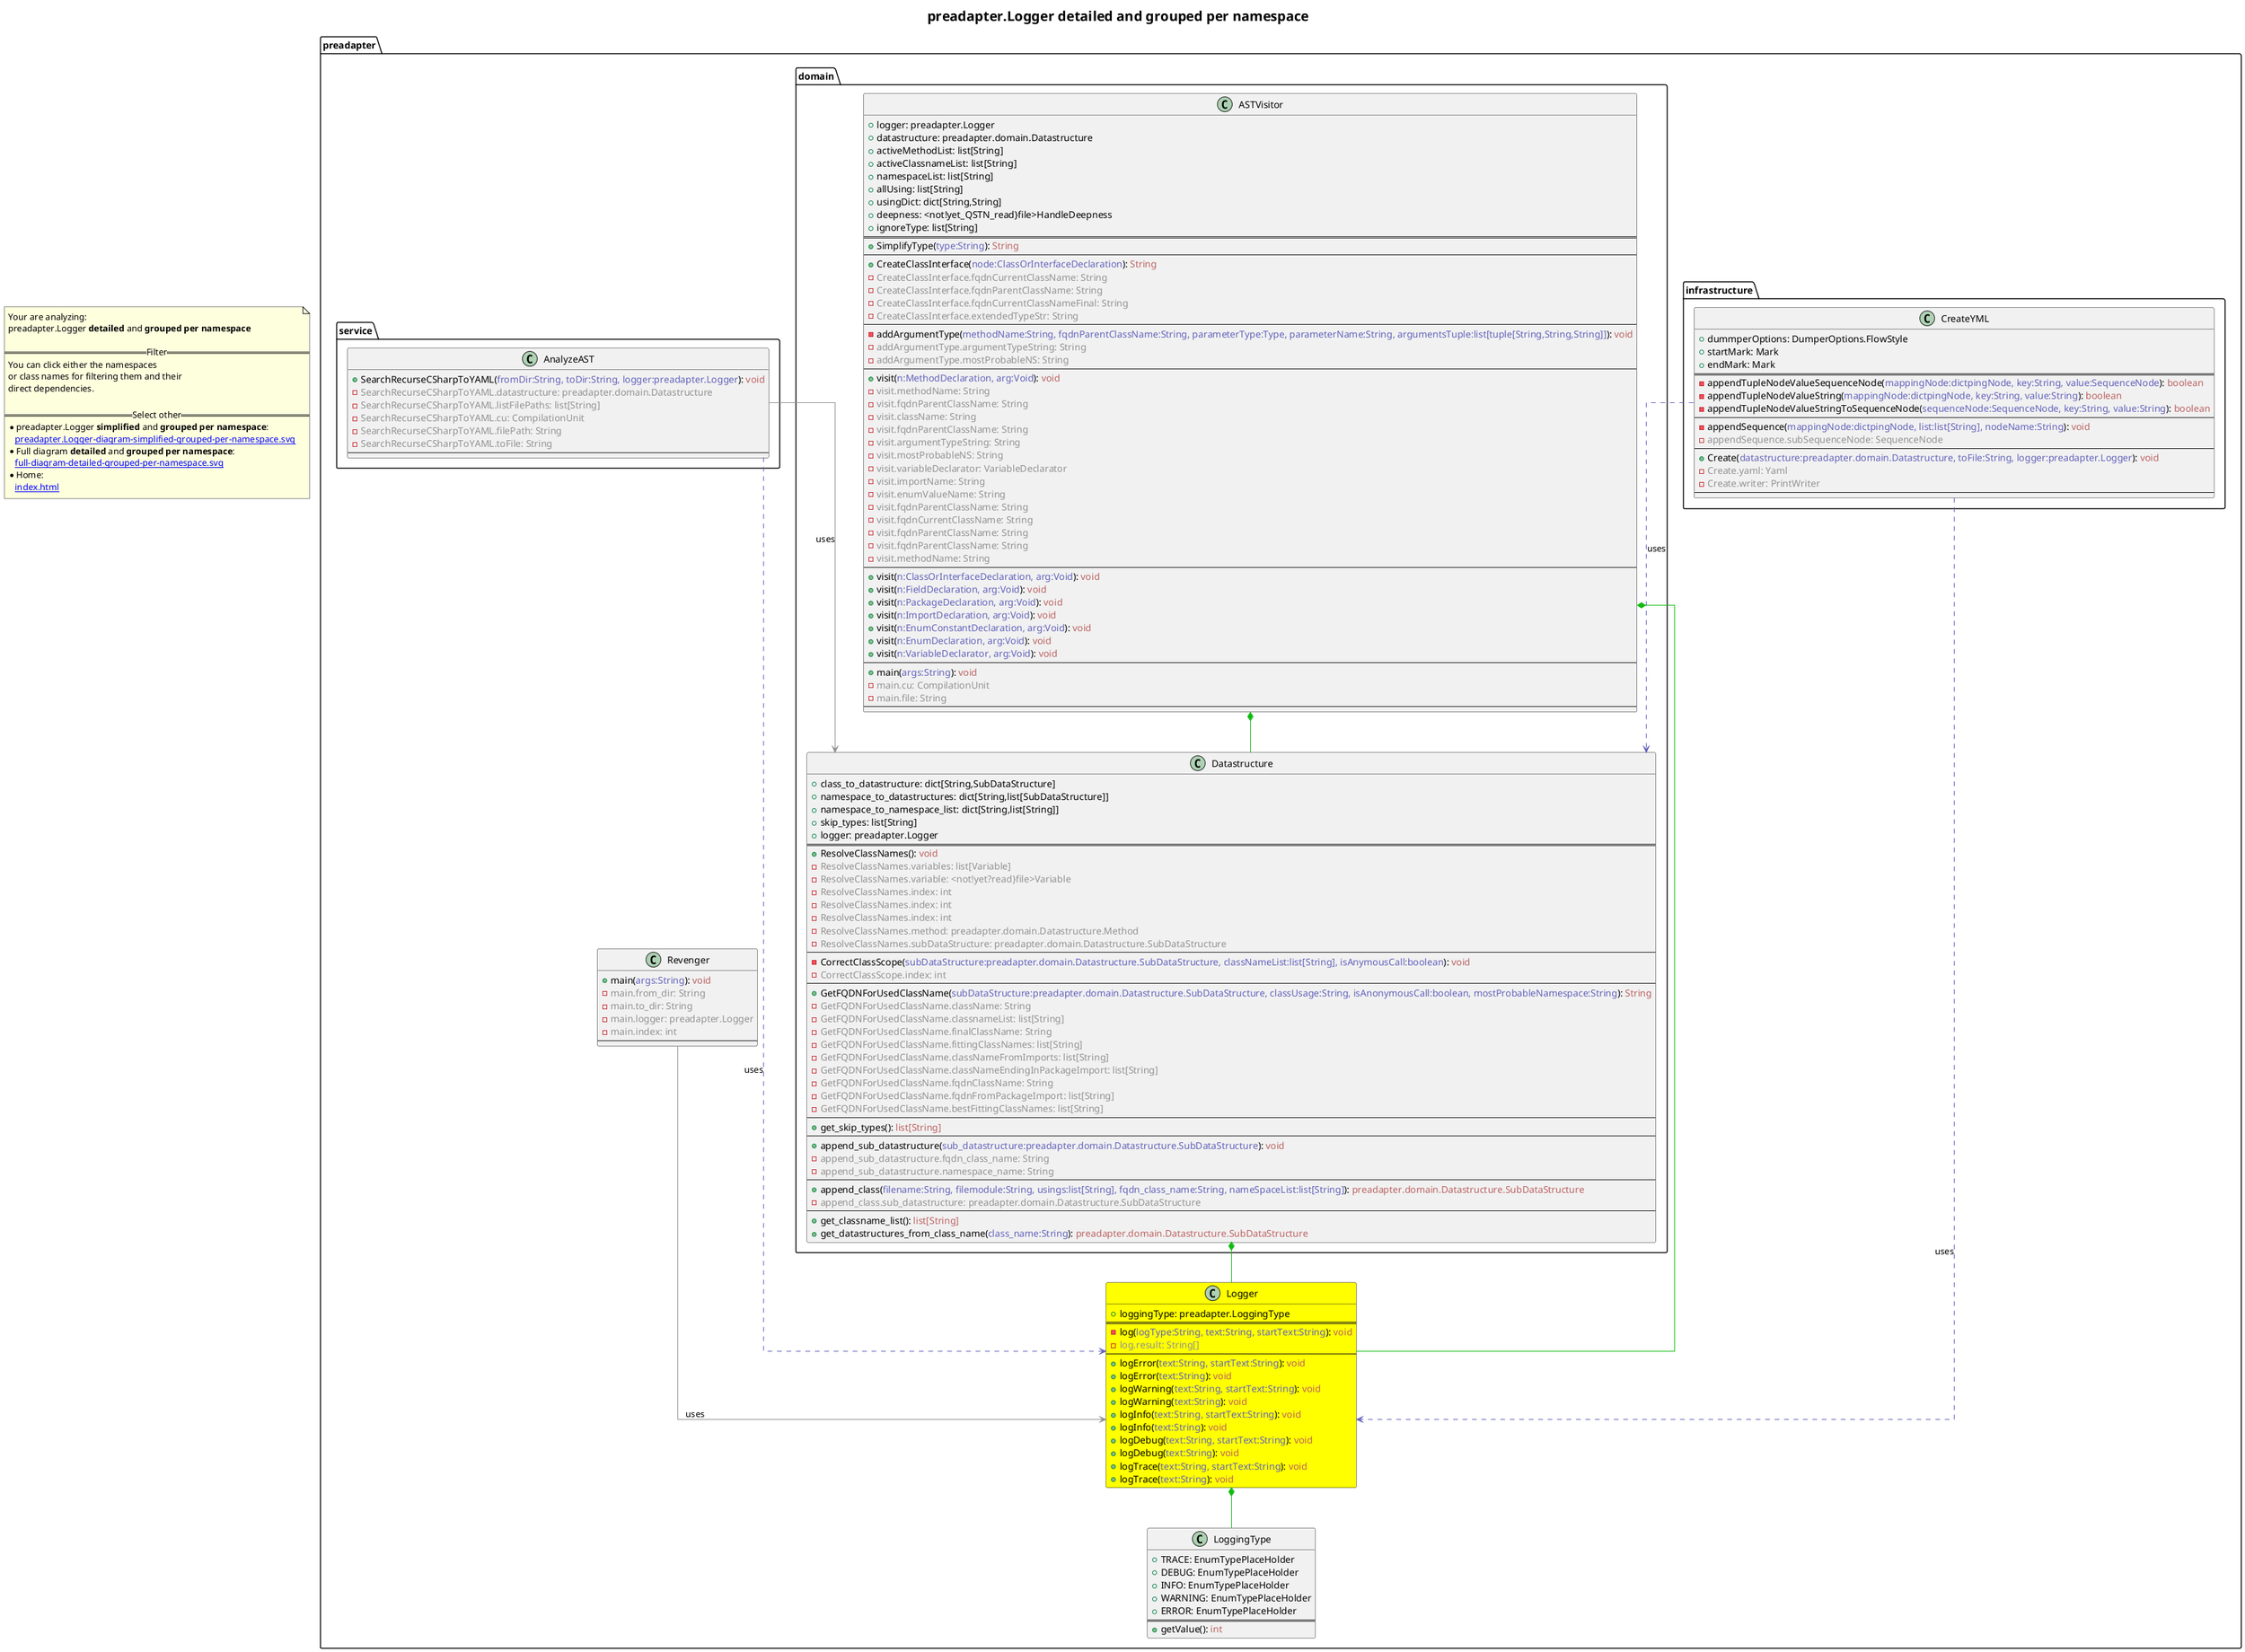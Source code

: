 @startuml
skinparam linetype ortho
title <size:20>preadapter.Logger **detailed** and **grouped per namespace**</size>
note "Your are analyzing:\npreadapter.Logger **detailed** and **grouped per namespace**\n\n==Filter==\nYou can click either the namespaces \nor class names for filtering them and their\ndirect dependencies.\n\n==Select other==\n* preadapter.Logger **simplified** and **grouped per namespace**:\n   [[preadapter.Logger-diagram-simplified-grouped-per-namespace.svg]]\n* Full diagram **detailed** and **grouped per namespace**:\n   [[full-diagram-detailed-grouped-per-namespace.svg]]\n* Home:\n   [[index.html]]" as FloatingNote
namespace preadapter [[preadapter-diagram-detailed-grouped-per-namespace.svg]] {
class preadapter.Logger [[preadapter.Logger-diagram-detailed-grouped-per-namespace.svg]] #yellow {
  + loggingType: preadapter.LoggingType
==
  - log(<font color="6060BB">logType:String, text:String, startText:String</font>): <font color="BB6060">void</font>
  - <font color="909090">log.result: String[]</font>
--
  + logError(<font color="6060BB">text:String, startText:String</font>): <font color="BB6060">void</font>
  + logError(<font color="6060BB">text:String</font>): <font color="BB6060">void</font>
  + logWarning(<font color="6060BB">text:String, startText:String</font>): <font color="BB6060">void</font>
  + logWarning(<font color="6060BB">text:String</font>): <font color="BB6060">void</font>
  + logInfo(<font color="6060BB">text:String, startText:String</font>): <font color="BB6060">void</font>
  + logInfo(<font color="6060BB">text:String</font>): <font color="BB6060">void</font>
  + logDebug(<font color="6060BB">text:String, startText:String</font>): <font color="BB6060">void</font>
  + logDebug(<font color="6060BB">text:String</font>): <font color="BB6060">void</font>
  + logTrace(<font color="6060BB">text:String, startText:String</font>): <font color="BB6060">void</font>
  + logTrace(<font color="6060BB">text:String</font>): <font color="BB6060">void</font>
}
class preadapter.LoggingType [[preadapter.LoggingType-diagram-detailed-grouped-per-namespace.svg]]  {
  + TRACE: EnumTypePlaceHolder
  + DEBUG: EnumTypePlaceHolder
  + INFO: EnumTypePlaceHolder
  + WARNING: EnumTypePlaceHolder
  + ERROR: EnumTypePlaceHolder
==
  + getValue(<font color="6060BB"></font>): <font color="BB6060">int</font>
}
class preadapter.Revenger [[preadapter.Revenger-diagram-detailed-grouped-per-namespace.svg]]  {
  + main(<font color="6060BB">args:String</font>): <font color="BB6060">void</font>
  - <font color="909090">main.from_dir: String</font>
  - <font color="909090">main.to_dir: String</font>
  - <font color="909090">main.logger: preadapter.Logger</font>
  - <font color="909090">main.index: int</font>
--
}
'Compared namespace preadapter [[preadapter-diagram-detailed-grouped-per-namespace.svg]] { with last element of }
' Closing all previous_sub_namespace_list namespace None because file analysis is finished.
' Closing namespace preadapter
}
namespace preadapter [[preadapter-diagram-detailed-grouped-per-namespace.svg]] {
namespace preadapter.domain [[preadapter.domain-diagram-detailed-grouped-per-namespace.svg]] {
  class preadapter.domain.Datastructure [[preadapter.domain.Datastructure-diagram-detailed-grouped-per-namespace.svg]]  {
    + class_to_datastructure: dict[String,SubDataStructure]
    + namespace_to_datastructures: dict[String,list[SubDataStructure]]
    + namespace_to_namespace_list: dict[String,list[String]]
    + skip_types: list[String]
    + logger: preadapter.Logger
==
    + ResolveClassNames(<font color="6060BB"></font>): <font color="BB6060">void</font>
    - <font color="909090">ResolveClassNames.variables: list[Variable]</font>
    - <font color="909090">ResolveClassNames.variable: <not!yet?read}file>Variable</font>
    - <font color="909090">ResolveClassNames.index: int</font>
    - <font color="909090">ResolveClassNames.index: int</font>
    - <font color="909090">ResolveClassNames.index: int</font>
    - <font color="909090">ResolveClassNames.method: preadapter.domain.Datastructure.Method</font>
    - <font color="909090">ResolveClassNames.subDataStructure: preadapter.domain.Datastructure.SubDataStructure</font>
--
    - CorrectClassScope(<font color="6060BB">subDataStructure:preadapter.domain.Datastructure.SubDataStructure, classNameList:list[String], isAnymousCall:boolean</font>): <font color="BB6060">void</font>
    - <font color="909090">CorrectClassScope.index: int</font>
--
    + GetFQDNForUsedClassName(<font color="6060BB">subDataStructure:preadapter.domain.Datastructure.SubDataStructure, classUsage:String, isAnonymousCall:boolean, mostProbableNamespace:String</font>): <font color="BB6060">String</font>
    - <font color="909090">GetFQDNForUsedClassName.className: String</font>
    - <font color="909090">GetFQDNForUsedClassName.classnameList: list[String]</font>
    - <font color="909090">GetFQDNForUsedClassName.finalClassName: String</font>
    - <font color="909090">GetFQDNForUsedClassName.fittingClassNames: list[String]</font>
    - <font color="909090">GetFQDNForUsedClassName.classNameFromImports: list[String]</font>
    - <font color="909090">GetFQDNForUsedClassName.classNameEndingInPackageImport: list[String]</font>
    - <font color="909090">GetFQDNForUsedClassName.fqdnClassName: String</font>
    - <font color="909090">GetFQDNForUsedClassName.fqdnFromPackageImport: list[String]</font>
    - <font color="909090">GetFQDNForUsedClassName.bestFittingClassNames: list[String]</font>
--
    + get_skip_types(<font color="6060BB"></font>): <font color="BB6060">list[String]</font>
--
    + append_sub_datastructure(<font color="6060BB">sub_datastructure:preadapter.domain.Datastructure.SubDataStructure</font>): <font color="BB6060">void</font>
    - <font color="909090">append_sub_datastructure.fqdn_class_name: String</font>
    - <font color="909090">append_sub_datastructure.namespace_name: String</font>
--
    + append_class(<font color="6060BB">filename:String, filemodule:String, usings:list[String], fqdn_class_name:String, nameSpaceList:list[String]</font>): <font color="BB6060">preadapter.domain.Datastructure.SubDataStructure</font>
    - <font color="909090">append_class.sub_datastructure: preadapter.domain.Datastructure.SubDataStructure</font>
--
    + get_classname_list(<font color="6060BB"></font>): <font color="BB6060">list[String]</font>
    + get_datastructures_from_class_name(<font color="6060BB">class_name:String</font>): <font color="BB6060">preadapter.domain.Datastructure.SubDataStructure</font>
  }
  class preadapter.domain.ASTVisitor [[preadapter.domain.ASTVisitor-diagram-detailed-grouped-per-namespace.svg]]  {
    + logger: preadapter.Logger
    + datastructure: preadapter.domain.Datastructure
    + activeMethodList: list[String]
    + activeClassnameList: list[String]
    + namespaceList: list[String]
    + allUsing: list[String]
    + usingDict: dict[String,String]
    + deepness: <not!yet_QSTN_read}file>HandleDeepness
    + ignoreType: list[String]
==
    + SimplifyType(<font color="6060BB">type:String</font>): <font color="BB6060">String</font>
--
    + CreateClassInterface(<font color="6060BB">node:ClassOrInterfaceDeclaration</font>): <font color="BB6060">String</font>
    - <font color="909090">CreateClassInterface.fqdnCurrentClassName: String</font>
    - <font color="909090">CreateClassInterface.fqdnParentClassName: String</font>
    - <font color="909090">CreateClassInterface.fqdnCurrentClassNameFinal: String</font>
    - <font color="909090">CreateClassInterface.extendedTypeStr: String</font>
--
    - addArgumentType(<font color="6060BB">methodName:String, fqdnParentClassName:String, parameterType:Type, parameterName:String, argumentsTuple:list[tuple[String,String,String]]</font>): <font color="BB6060">void</font>
    - <font color="909090">addArgumentType.argumentTypeString: String</font>
    - <font color="909090">addArgumentType.mostProbableNS: String</font>
--
    + visit(<font color="6060BB">n:MethodDeclaration, arg:Void</font>): <font color="BB6060">void</font>
    - <font color="909090">visit.methodName: String</font>
    - <font color="909090">visit.fqdnParentClassName: String</font>
    - <font color="909090">visit.className: String</font>
    - <font color="909090">visit.fqdnParentClassName: String</font>
    - <font color="909090">visit.argumentTypeString: String</font>
    - <font color="909090">visit.mostProbableNS: String</font>
    - <font color="909090">visit.variableDeclarator: VariableDeclarator</font>
    - <font color="909090">visit.importName: String</font>
    - <font color="909090">visit.enumValueName: String</font>
    - <font color="909090">visit.fqdnParentClassName: String</font>
    - <font color="909090">visit.fqdnCurrentClassName: String</font>
    - <font color="909090">visit.fqdnParentClassName: String</font>
    - <font color="909090">visit.fqdnParentClassName: String</font>
    - <font color="909090">visit.methodName: String</font>
--
    + visit(<font color="6060BB">n:ClassOrInterfaceDeclaration, arg:Void</font>): <font color="BB6060">void</font>
    + visit(<font color="6060BB">n:FieldDeclaration, arg:Void</font>): <font color="BB6060">void</font>
    + visit(<font color="6060BB">n:PackageDeclaration, arg:Void</font>): <font color="BB6060">void</font>
    + visit(<font color="6060BB">n:ImportDeclaration, arg:Void</font>): <font color="BB6060">void</font>
    + visit(<font color="6060BB">n:EnumConstantDeclaration, arg:Void</font>): <font color="BB6060">void</font>
    + visit(<font color="6060BB">n:EnumDeclaration, arg:Void</font>): <font color="BB6060">void</font>
    + visit(<font color="6060BB">n:VariableDeclarator, arg:Void</font>): <font color="BB6060">void</font>
--
    + main(<font color="6060BB">args:String</font>): <font color="BB6060">void</font>
    - <font color="909090">main.cu: CompilationUnit</font>
    - <font color="909090">main.file: String</font>
--
  }
'Compared namespace preadapter.domain [[preadapter.domain-diagram-detailed-grouped-per-namespace.svg]] { with last element of   }
' Closing all previous_sub_namespace_list namespace None because file analysis is finished.
' Closing namespace domain
}
' Closing namespace preadapter
}
namespace preadapter [[preadapter-diagram-detailed-grouped-per-namespace.svg]] {
namespace preadapter.infrastructure [[preadapter.infrastructure-diagram-detailed-grouped-per-namespace.svg]] {
  class preadapter.infrastructure.CreateYML [[preadapter.infrastructure.CreateYML-diagram-detailed-grouped-per-namespace.svg]]  {
    + dummperOptions: DumperOptions.FlowStyle
    + startMark: Mark
    + endMark: Mark
==
    - appendTupleNodeValueSequenceNode(<font color="6060BB">mappingNode:dictpingNode, key:String, value:SequenceNode</font>): <font color="BB6060">boolean</font>
    - appendTupleNodeValueString(<font color="6060BB">mappingNode:dictpingNode, key:String, value:String</font>): <font color="BB6060">boolean</font>
    - appendTupleNodeValueStringToSequenceNode(<font color="6060BB">sequenceNode:SequenceNode, key:String, value:String</font>): <font color="BB6060">boolean</font>
--
    - appendSequence(<font color="6060BB">mappingNode:dictpingNode, list:list[String], nodeName:String</font>): <font color="BB6060">void</font>
    - <font color="909090">appendSequence.subSequenceNode: SequenceNode</font>
--
    + Create(<font color="6060BB">datastructure:preadapter.domain.Datastructure, toFile:String, logger:preadapter.Logger</font>): <font color="BB6060">void</font>
    - <font color="909090">Create.yaml: Yaml</font>
    - <font color="909090">Create.writer: PrintWriter</font>
--
  }
'Compared namespace preadapter.infrastructure [[preadapter.infrastructure-diagram-detailed-grouped-per-namespace.svg]] { with last element of   }
' Closing all previous_sub_namespace_list namespace None because file analysis is finished.
' Closing namespace infrastructure
}
' Closing namespace preadapter
}
namespace preadapter [[preadapter-diagram-detailed-grouped-per-namespace.svg]] {
namespace preadapter.service [[preadapter.service-diagram-detailed-grouped-per-namespace.svg]] {
  class preadapter.service.AnalyzeAST [[preadapter.service.AnalyzeAST-diagram-detailed-grouped-per-namespace.svg]]  {
    + SearchRecurseCSharpToYAML(<font color="6060BB">fromDir:String, toDir:String, logger:preadapter.Logger</font>): <font color="BB6060">void</font>
    - <font color="909090">SearchRecurseCSharpToYAML.datastructure: preadapter.domain.Datastructure</font>
    - <font color="909090">SearchRecurseCSharpToYAML.listFilePaths: list[String]</font>
    - <font color="909090">SearchRecurseCSharpToYAML.cu: CompilationUnit</font>
    - <font color="909090">SearchRecurseCSharpToYAML.filePath: String</font>
    - <font color="909090">SearchRecurseCSharpToYAML.toFile: String</font>
--
  }
'Compared namespace preadapter.service [[preadapter.service-diagram-detailed-grouped-per-namespace.svg]] { with last element of   }
' Closing all previous_sub_namespace_list namespace None because file analysis is finished.
' Closing namespace service
}
' Closing namespace preadapter
}
 ' *************************************** 
 ' *************************************** 
 ' *************************************** 
' Class relations extracted from namespace:
' preadapter
preadapter.Logger *-[#10BB10]- preadapter.LoggingType 
preadapter.Revenger -[#909090]-> preadapter.Logger  : uses 
' Class relations extracted from namespace:
' preadapter.domain
preadapter.domain.Datastructure *-[#10BB10]- preadapter.Logger 
preadapter.domain.ASTVisitor *-[#10BB10]- preadapter.Logger 
preadapter.domain.ASTVisitor *-[#10BB10]- preadapter.domain.Datastructure 
' Class relations extracted from namespace:
' preadapter.infrastructure
preadapter.infrastructure.CreateYML .[#6060BB].> preadapter.domain.Datastructure  : uses 
preadapter.infrastructure.CreateYML .[#6060BB].> preadapter.Logger  : uses 
' Class relations extracted from namespace:
' preadapter.service
preadapter.service.AnalyzeAST .[#6060BB].> preadapter.Logger  : uses 
preadapter.service.AnalyzeAST -[#909090]-> preadapter.domain.Datastructure  : uses 
@enduml